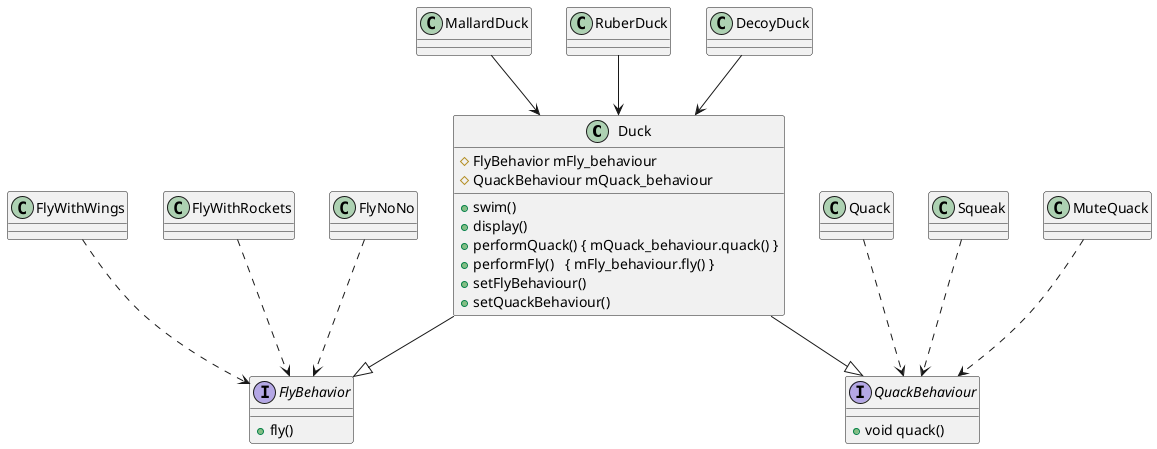 @startuml

class Duck {
  + swim()
  + display()
  + performQuack() { mQuack_behaviour.quack() }
  + performFly()   { mFly_behaviour.fly() }
  + setFlyBehaviour()
  + setQuackBehaviour()

  # FlyBehavior mFly_behaviour
  # QuackBehaviour mQuack_behaviour
}

interface FlyBehavior {
  + fly()
}

FlyWithWings ..> FlyBehavior
FlyWithRockets ..> FlyBehavior
FlyNoNo ..> FlyBehavior

interface QuackBehaviour {
  + void quack()
}

Quack ..> QuackBehaviour
Squeak ..> QuackBehaviour
MuteQuack ..> QuackBehaviour

Duck --|> FlyBehavior
Duck --|> QuackBehaviour

MallardDuck --> Duck
RuberDuck --> Duck
DecoyDuck --> Duck

@enduml
